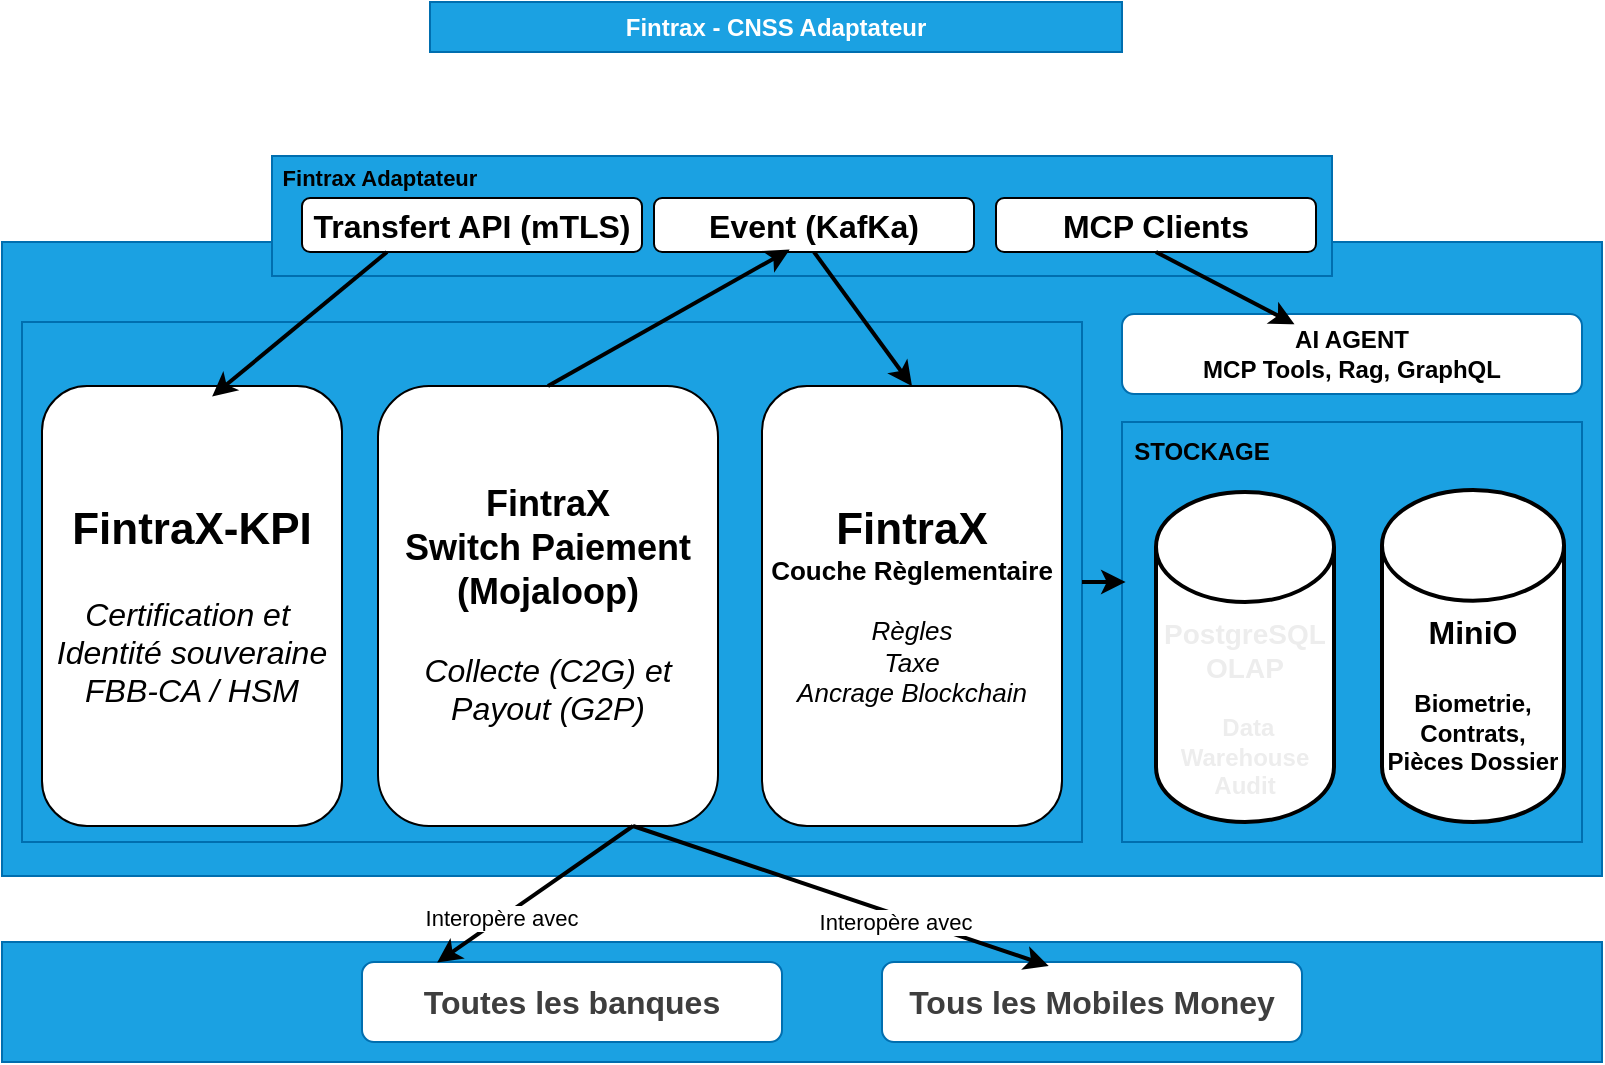 <mxfile version="28.2.8">
  <diagram name="Page-1" id="pd06vX8_QuLK6uD4RIAm">
    <mxGraphModel dx="1389" dy="831" grid="1" gridSize="10" guides="1" tooltips="1" connect="1" arrows="1" fold="1" page="1" pageScale="1" pageWidth="827" pageHeight="1169" background="light-dark(#FFFFFF,#FFFFFF)" math="0" shadow="0">
      <root>
        <mxCell id="0" />
        <mxCell id="1" parent="0" />
        <mxCell id="qGJKDMODFNkzlP_5_Htt-1" value="" style="rounded=0;whiteSpace=wrap;html=1;fillColor=light-dark(#1BA1E2,#FFF2CC);fontColor=#ffffff;strokeColor=light-dark(#006EAF,#000000);" parent="1" vertex="1">
          <mxGeometry x="10" y="740" width="800" height="317" as="geometry" />
        </mxCell>
        <mxCell id="qGJKDMODFNkzlP_5_Htt-2" value="" style="rounded=0;whiteSpace=wrap;html=1;fillColor=light-dark(#1BA1E2,#FFF2CC);fontColor=#ffffff;strokeColor=light-dark(#006EAF,#000000);" parent="1" vertex="1">
          <mxGeometry x="10" y="1090" width="800" height="60" as="geometry" />
        </mxCell>
        <mxCell id="qGJKDMODFNkzlP_5_Htt-3" value="" style="rounded=0;whiteSpace=wrap;html=1;fillColor=light-dark(#1BA1E2,#FFE599);fontColor=#ffffff;strokeColor=light-dark(#006EAF,#000000);" parent="1" vertex="1">
          <mxGeometry x="20" y="780" width="530" height="260" as="geometry" />
        </mxCell>
        <mxCell id="qGJKDMODFNkzlP_5_Htt-4" value="" style="rounded=0;whiteSpace=wrap;html=1;fillColor=light-dark(#1BA1E2,#FFE599);fontColor=#ffffff;strokeColor=light-dark(#006EAF,#000000);" parent="1" vertex="1">
          <mxGeometry x="570" y="830" width="230" height="210" as="geometry" />
        </mxCell>
        <mxCell id="qGJKDMODFNkzlP_5_Htt-5" value="&lt;font style=&quot;color: light-dark(rgb(0, 0, 0), rgb(0, 0, 0));&quot;&gt;STOCKAGE&lt;/font&gt;" style="text;html=1;whiteSpace=wrap;strokeColor=none;fillColor=none;align=center;verticalAlign=middle;rounded=0;fontStyle=1" parent="1" vertex="1">
          <mxGeometry x="580" y="840" width="60" height="10" as="geometry" />
        </mxCell>
        <mxCell id="qGJKDMODFNkzlP_5_Htt-8" value="&lt;b&gt;&lt;font style=&quot;color: light-dark(rgb(0, 0, 0), rgb(16, 16, 16));&quot;&gt;AI AGENT&lt;br&gt;MCP Tools, Rag, GraphQL&lt;/font&gt;&lt;/b&gt;" style="rounded=1;whiteSpace=wrap;html=1;fillColor=light-dark(#FFFFFF,#FFD966);strokeColor=light-dark(#006EAF,#000000);" parent="1" vertex="1">
          <mxGeometry x="570" y="776" width="230" height="40" as="geometry" />
        </mxCell>
        <mxCell id="qGJKDMODFNkzlP_5_Htt-10" value="&lt;font style=&quot;font-size: 18px; color: light-dark(rgb(0, 0, 0), rgb(0, 0, 0));&quot; face=&quot;trebuchet ms, verdana, arial, sans-serif&quot;&gt;&lt;span style=&quot;text-wrap-mode: nowrap;&quot;&gt;&lt;b style=&quot;&quot;&gt;FintraX&lt;/b&gt;&lt;/span&gt;&lt;/font&gt;&lt;div&gt;&lt;font style=&quot;font-size: 18px; color: light-dark(rgb(0, 0, 0), rgb(0, 0, 0));&quot; face=&quot;trebuchet ms, verdana, arial, sans-serif&quot;&gt;&lt;span style=&quot;text-wrap-mode: nowrap;&quot;&gt;&lt;b&gt;Switch Paiement&lt;/b&gt;&lt;/span&gt;&lt;/font&gt;&lt;/div&gt;&lt;div&gt;&lt;font style=&quot;font-size: 18px; color: light-dark(rgb(0, 0, 0), rgb(0, 0, 0));&quot; face=&quot;trebuchet ms, verdana, arial, sans-serif&quot;&gt;&lt;span style=&quot;text-wrap-mode: nowrap;&quot;&gt;&lt;b style=&quot;&quot;&gt;(Mojaloop)&lt;/b&gt;&lt;/span&gt;&lt;/font&gt;&lt;/div&gt;&lt;div&gt;&lt;font style=&quot;color: light-dark(rgb(0, 0, 0), rgb(0, 0, 0));&quot; face=&quot;trebuchet ms, verdana, arial, sans-serif&quot;&gt;&lt;span style=&quot;font-size: 16px; text-wrap-mode: nowrap;&quot;&gt;&lt;b&gt;&lt;br&gt;&lt;/b&gt;&lt;/span&gt;&lt;/font&gt;&lt;/div&gt;&lt;div&gt;&lt;font style=&quot;color: light-dark(rgb(0, 0, 0), rgb(0, 0, 0));&quot; face=&quot;trebuchet ms, verdana, arial, sans-serif&quot;&gt;&lt;span style=&quot;font-size: 16px; text-wrap-mode: nowrap;&quot;&gt;&lt;i style=&quot;&quot;&gt;Collecte (C2G) et&lt;/i&gt;&lt;/span&gt;&lt;/font&gt;&lt;/div&gt;&lt;div&gt;&lt;font style=&quot;color: light-dark(rgb(0, 0, 0), rgb(0, 0, 0));&quot; face=&quot;trebuchet ms, verdana, arial, sans-serif&quot;&gt;&lt;span style=&quot;font-size: 16px; text-wrap-mode: nowrap;&quot;&gt;&lt;i style=&quot;&quot;&gt;Payout (G2P)&lt;/i&gt;&lt;/span&gt;&lt;/font&gt;&lt;/div&gt;" style="rounded=1;whiteSpace=wrap;html=1;fillColor=light-dark(#FFFFFF,#FFD966);strokeColor=light-dark(#000000,#000000);" parent="1" vertex="1">
          <mxGeometry x="198" y="812" width="170" height="220" as="geometry" />
        </mxCell>
        <mxCell id="qGJKDMODFNkzlP_5_Htt-11" value="&lt;font style=&quot;font-size: 22px; color: light-dark(rgb(0, 0, 0), rgb(0, 0, 0));&quot; face=&quot;trebuchet ms, verdana, arial, sans-serif&quot;&gt;&lt;span style=&quot;text-wrap-mode: nowrap;&quot;&gt;&lt;b style=&quot;&quot;&gt;FintraX&lt;/b&gt;&lt;/span&gt;&lt;/font&gt;&lt;div&gt;&lt;font style=&quot;color: light-dark(rgb(0, 0, 0), rgb(0, 0, 0));&quot; face=&quot;trebuchet ms, verdana, arial, sans-serif&quot;&gt;&lt;b style=&quot;font-size: 13px; text-wrap-mode: nowrap;&quot;&gt;Couche Règlementaire&lt;/b&gt;&lt;br&gt;&lt;br&gt;&lt;span style=&quot;font-size: 13px; text-wrap-mode: nowrap;&quot;&gt;&lt;i style=&quot;&quot;&gt;Règles&lt;/i&gt;&lt;/span&gt;&lt;/font&gt;&lt;/div&gt;&lt;div&gt;&lt;font style=&quot;color: light-dark(rgb(0, 0, 0), rgb(0, 0, 0));&quot; face=&quot;trebuchet ms, verdana, arial, sans-serif&quot;&gt;&lt;span style=&quot;font-size: 13px; text-wrap-mode: nowrap;&quot;&gt;&lt;i&gt;Taxe&lt;/i&gt;&lt;/span&gt;&lt;/font&gt;&lt;/div&gt;&lt;div&gt;&lt;font style=&quot;color: light-dark(rgb(0, 0, 0), rgb(0, 0, 0));&quot; face=&quot;trebuchet ms, verdana, arial, sans-serif&quot;&gt;&lt;span style=&quot;font-size: 13px; text-wrap-mode: nowrap;&quot;&gt;&lt;i style=&quot;&quot;&gt;Ancrage Blockchain&lt;/i&gt;&lt;/span&gt;&lt;/font&gt;&lt;/div&gt;" style="rounded=1;whiteSpace=wrap;html=1;fillColor=light-dark(#FFFFFF,#FFD966);strokeColor=light-dark(#000000,#000000);" parent="1" vertex="1">
          <mxGeometry x="390" y="812" width="150" height="220" as="geometry" />
        </mxCell>
        <mxCell id="qGJKDMODFNkzlP_5_Htt-12" value="&lt;font style=&quot;color: light-dark(rgb(0, 0, 0), rgb(0, 0, 0)); font-size: 22px;&quot; face=&quot;trebuchet ms, verdana, arial, sans-serif&quot;&gt;&lt;span style=&quot;text-wrap-mode: nowrap;&quot;&gt;&lt;b style=&quot;&quot;&gt;FintraX-KPI&lt;/b&gt;&lt;/span&gt;&lt;/font&gt;&lt;div&gt;&lt;font style=&quot;color: light-dark(rgb(0, 0, 0), rgb(0, 0, 0));&quot; face=&quot;trebuchet ms, verdana, arial, sans-serif&quot;&gt;&lt;span style=&quot;font-size: 16px; text-wrap-mode: nowrap;&quot;&gt;&lt;b&gt;&lt;br&gt;&lt;/b&gt;&lt;/span&gt;&lt;/font&gt;&lt;div&gt;&lt;font style=&quot;color: light-dark(rgb(0, 0, 0), rgb(0, 0, 0));&quot; face=&quot;trebuchet ms, verdana, arial, sans-serif&quot;&gt;&lt;span style=&quot;font-size: 16px; text-wrap-mode: nowrap;&quot;&gt;&lt;i style=&quot;&quot;&gt;Certification et&amp;nbsp;&lt;/i&gt;&lt;/span&gt;&lt;/font&gt;&lt;/div&gt;&lt;div&gt;&lt;font style=&quot;color: light-dark(rgb(0, 0, 0), rgb(0, 0, 0));&quot; face=&quot;trebuchet ms, verdana, arial, sans-serif&quot;&gt;&lt;span style=&quot;font-size: 16px; text-wrap-mode: nowrap;&quot;&gt;&lt;i&gt;Identité souveraine&lt;/i&gt;&lt;/span&gt;&lt;/font&gt;&lt;/div&gt;&lt;/div&gt;&lt;div&gt;&lt;font face=&quot;trebuchet ms, verdana, arial, sans-serif&quot;&gt;&lt;font style=&quot;color: light-dark(rgb(0, 0, 0), rgb(0, 0, 0));&quot;&gt;&lt;span style=&quot;font-size: 16px; text-wrap-mode: nowrap;&quot;&gt;&lt;i style=&quot;&quot;&gt;FBB-CA / HSM&lt;/i&gt;&lt;/span&gt;&lt;/font&gt;&lt;/font&gt;&lt;/div&gt;" style="rounded=1;whiteSpace=wrap;html=1;fillColor=light-dark(#FFFFFF,#FFD966);strokeColor=light-dark(#000000,#000000);" parent="1" vertex="1">
          <mxGeometry x="30" y="812" width="150" height="220" as="geometry" />
        </mxCell>
        <mxCell id="h6MSf3RvYbGWdEoYm4mV-2" value="&lt;div&gt;&lt;font style=&quot;font-size: 14px;&quot;&gt;&lt;br&gt;&lt;/font&gt;&lt;/div&gt;&lt;div&gt;&lt;font style=&quot;font-size: 14px;&quot;&gt;&lt;br&gt;&lt;/font&gt;&lt;/div&gt;&lt;font style=&quot;font-size: 14px;&quot; color=&quot;#ededed&quot;&gt;&lt;b style=&quot;&quot;&gt;&lt;div&gt;&lt;font color=&quot;#ededed&quot;&gt;&lt;b style=&quot;&quot;&gt;&lt;br&gt;&lt;/b&gt;&lt;/font&gt;&lt;/div&gt;PostgreSQL&lt;/b&gt;&lt;/font&gt;&lt;div&gt;&lt;font style=&quot;font-size: 14px;&quot; color=&quot;#ededed&quot;&gt;&lt;b style=&quot;&quot;&gt;OLAP&lt;/b&gt;&lt;/font&gt;&lt;div&gt;&lt;br&gt;&lt;/div&gt;&lt;div&gt;&lt;font color=&quot;#ededed&quot;&gt;&lt;b&gt;&amp;nbsp;Data Warehouse&lt;/b&gt;&lt;/font&gt;&lt;/div&gt;&lt;div&gt;&lt;font color=&quot;#ededed&quot;&gt;&lt;b&gt;Audit&lt;/b&gt;&lt;/font&gt;&lt;/div&gt;&lt;/div&gt;" style="strokeWidth=2;html=1;shape=mxgraph.flowchart.database;whiteSpace=wrap;fillColor=light-dark(#FFFFFF,#FFD966);strokeColor=light-dark(#000000,#000000);" vertex="1" parent="1">
          <mxGeometry x="587" y="865" width="89" height="165" as="geometry" />
        </mxCell>
        <mxCell id="h6MSf3RvYbGWdEoYm4mV-3" value="&lt;div&gt;&lt;font style=&quot;font-size: 16px; color: light-dark(rgb(0, 0, 0), rgb(0, 0, 0));&quot;&gt;&lt;b style=&quot;&quot;&gt;&lt;br&gt;&lt;/b&gt;&lt;/font&gt;&lt;/div&gt;&lt;font style=&quot;font-size: 16px; color: light-dark(rgb(0, 0, 0), rgb(0, 0, 0));&quot;&gt;&lt;b style=&quot;&quot;&gt;&lt;div&gt;&lt;font style=&quot;font-size: 16px;&quot;&gt;&lt;b style=&quot;&quot;&gt;&lt;br&gt;&lt;/b&gt;&lt;/font&gt;&lt;/div&gt;MiniO&lt;/b&gt;&lt;/font&gt;&lt;div&gt;&lt;font style=&quot;font-size: 16px; color: light-dark(rgb(0, 0, 0), rgb(0, 0, 0));&quot;&gt;&lt;b style=&quot;&quot;&gt;&lt;br&gt;&lt;/b&gt;&lt;/font&gt;&lt;div&gt;&lt;font style=&quot;color: light-dark(rgb(0, 0, 0), rgb(0, 0, 0));&quot;&gt;&lt;b&gt;Biometrie, Contrats, Pièces Dossier&lt;/b&gt;&lt;/font&gt;&lt;/div&gt;&lt;/div&gt;" style="strokeWidth=2;html=1;shape=mxgraph.flowchart.database;whiteSpace=wrap;fillColor=light-dark(#FFFFFF,#FFD966);strokeColor=light-dark(#000000,#000000);" vertex="1" parent="1">
          <mxGeometry x="700" y="864" width="91" height="166" as="geometry" />
        </mxCell>
        <mxCell id="h6MSf3RvYbGWdEoYm4mV-4" value="&lt;font style=&quot;color: light-dark(rgb(62, 62, 62), rgb(0, 0, 0));&quot; face=&quot;trebuchet ms, verdana, arial, sans-serif&quot;&gt;&lt;span style=&quot;font-size: 16px; text-wrap-mode: nowrap;&quot;&gt;&lt;b style=&quot;&quot;&gt;Toutes les banques&lt;/b&gt;&lt;/span&gt;&lt;/font&gt;" style="rounded=1;whiteSpace=wrap;html=1;fillColor=light-dark(#FFFFFF,#FFD966);strokeColor=light-dark(#006EAF,#000000);" vertex="1" parent="1">
          <mxGeometry x="190" y="1100" width="210" height="40" as="geometry" />
        </mxCell>
        <mxCell id="h6MSf3RvYbGWdEoYm4mV-5" value="&lt;font style=&quot;color: light-dark(rgb(62, 62, 62), rgb(0, 0, 0));&quot; face=&quot;trebuchet ms, verdana, arial, sans-serif&quot;&gt;&lt;span style=&quot;font-size: 16px; text-wrap-mode: nowrap;&quot;&gt;&lt;b style=&quot;&quot;&gt;Tous les Mobiles Money&lt;/b&gt;&lt;/span&gt;&lt;/font&gt;" style="rounded=1;whiteSpace=wrap;html=1;fillColor=light-dark(#FFFFFF,#FFD966);strokeColor=light-dark(#006EAF,#000000);" vertex="1" parent="1">
          <mxGeometry x="450" y="1100" width="210" height="40" as="geometry" />
        </mxCell>
        <mxCell id="h6MSf3RvYbGWdEoYm4mV-7" style="shape=connector;rounded=0;orthogonalLoop=1;jettySize=auto;html=1;exitX=0.75;exitY=1;exitDx=0;exitDy=0;entryX=0.179;entryY=0.006;entryDx=0;entryDy=0;entryPerimeter=0;strokeColor=light-dark(#000000,#000000);strokeWidth=2;align=center;verticalAlign=middle;fontFamily=Helvetica;fontSize=11;fontColor=default;labelBackgroundColor=default;endArrow=classic;" edge="1" parent="1" source="qGJKDMODFNkzlP_5_Htt-10" target="h6MSf3RvYbGWdEoYm4mV-4">
          <mxGeometry relative="1" as="geometry" />
        </mxCell>
        <mxCell id="h6MSf3RvYbGWdEoYm4mV-8" style="shape=connector;rounded=0;orthogonalLoop=1;jettySize=auto;html=1;exitX=0.75;exitY=1;exitDx=0;exitDy=0;entryX=0.397;entryY=0.05;entryDx=0;entryDy=0;entryPerimeter=0;strokeColor=light-dark(#000000,#000000);strokeWidth=2;align=center;verticalAlign=middle;fontFamily=Helvetica;fontSize=11;fontColor=default;labelBackgroundColor=default;endArrow=classic;" edge="1" parent="1" source="qGJKDMODFNkzlP_5_Htt-10" target="h6MSf3RvYbGWdEoYm4mV-5">
          <mxGeometry relative="1" as="geometry" />
        </mxCell>
        <mxCell id="h6MSf3RvYbGWdEoYm4mV-9" value="Interopère avec" style="text;html=1;whiteSpace=wrap;strokeColor=none;fillColor=none;align=center;verticalAlign=middle;rounded=0;fontFamily=Helvetica;fontSize=11;fontColor=default;labelBackgroundColor=default;" vertex="1" parent="1">
          <mxGeometry x="210" y="1063" width="100" height="30" as="geometry" />
        </mxCell>
        <mxCell id="h6MSf3RvYbGWdEoYm4mV-10" value="Interopère avec" style="text;html=1;whiteSpace=wrap;strokeColor=none;fillColor=none;align=center;verticalAlign=middle;rounded=0;fontFamily=Helvetica;fontSize=11;fontColor=default;labelBackgroundColor=default;" vertex="1" parent="1">
          <mxGeometry x="407" y="1065" width="100" height="30" as="geometry" />
        </mxCell>
        <mxCell id="h6MSf3RvYbGWdEoYm4mV-14" value="" style="rounded=0;whiteSpace=wrap;html=1;fillColor=light-dark(#1BA1E2,#FFE599);fontColor=#ffffff;strokeColor=light-dark(#006EAF,#000000);" vertex="1" parent="1">
          <mxGeometry x="145" y="697" width="530" height="60" as="geometry" />
        </mxCell>
        <mxCell id="h6MSf3RvYbGWdEoYm4mV-15" value="Fintrax Adaptateur" style="text;html=1;whiteSpace=wrap;strokeColor=none;fillColor=none;align=center;verticalAlign=middle;rounded=0;fontFamily=Helvetica;fontSize=11;fontColor=light-dark(#000000,#000000);labelBackgroundColor=none;fontStyle=1" vertex="1" parent="1">
          <mxGeometry x="144" y="693" width="110" height="30" as="geometry" />
        </mxCell>
        <mxCell id="h6MSf3RvYbGWdEoYm4mV-17" value="&lt;font face=&quot;trebuchet ms, verdana, arial, sans-serif&quot; style=&quot;&quot;&gt;&lt;span style=&quot;font-size: 16px; text-wrap-mode: nowrap;&quot;&gt;&lt;b style=&quot;&quot;&gt;Transfert API (mTLS)&lt;/b&gt;&lt;/span&gt;&lt;/font&gt;" style="rounded=1;whiteSpace=wrap;html=1;fillColor=light-dark(#FFFFFF,#FFD966);fontColor=light-dark(#000000,#000000);textShadow=0;strokeColor=light-dark(#000000,#000000);" vertex="1" parent="1">
          <mxGeometry x="160" y="718" width="170" height="27" as="geometry" />
        </mxCell>
        <mxCell id="h6MSf3RvYbGWdEoYm4mV-26" style="shape=connector;rounded=0;orthogonalLoop=1;jettySize=auto;html=1;exitX=0.5;exitY=1;exitDx=0;exitDy=0;entryX=0.5;entryY=0;entryDx=0;entryDy=0;strokeColor=light-dark(#000000,#000000);strokeWidth=2;align=center;verticalAlign=middle;fontFamily=Helvetica;fontSize=11;fontColor=default;labelBackgroundColor=default;endArrow=classic;" edge="1" parent="1" source="h6MSf3RvYbGWdEoYm4mV-18" target="qGJKDMODFNkzlP_5_Htt-11">
          <mxGeometry relative="1" as="geometry" />
        </mxCell>
        <mxCell id="h6MSf3RvYbGWdEoYm4mV-18" value="&lt;font style=&quot;color: light-dark(rgb(0, 0, 0), rgb(0, 0, 0));&quot; face=&quot;trebuchet ms, verdana, arial, sans-serif&quot;&gt;&lt;span style=&quot;font-size: 16px; text-wrap-mode: nowrap;&quot;&gt;&lt;b style=&quot;&quot;&gt;Event (KafKa)&lt;/b&gt;&lt;/span&gt;&lt;/font&gt;" style="rounded=1;whiteSpace=wrap;html=1;fillColor=light-dark(#FFFFFF,#FFD966);strokeColor=light-dark(#000000,#000000);" vertex="1" parent="1">
          <mxGeometry x="336" y="718" width="160" height="27" as="geometry" />
        </mxCell>
        <mxCell id="h6MSf3RvYbGWdEoYm4mV-19" value="&lt;font style=&quot;color: light-dark(rgb(0, 0, 0), rgb(0, 0, 0));&quot; face=&quot;trebuchet ms, verdana, arial, sans-serif&quot;&gt;&lt;span style=&quot;font-size: 16px; text-wrap-mode: nowrap;&quot;&gt;&lt;b style=&quot;&quot;&gt;MCP Clients&lt;/b&gt;&lt;/span&gt;&lt;/font&gt;" style="rounded=1;whiteSpace=wrap;html=1;fillColor=light-dark(#FFFFFF,#FFD966);strokeColor=light-dark(#000000,#000000);" vertex="1" parent="1">
          <mxGeometry x="507" y="718" width="160" height="27" as="geometry" />
        </mxCell>
        <mxCell id="h6MSf3RvYbGWdEoYm4mV-20" style="edgeStyle=orthogonalEdgeStyle;shape=connector;rounded=0;orthogonalLoop=1;jettySize=auto;html=1;exitX=1;exitY=0.5;exitDx=0;exitDy=0;entryX=0.008;entryY=0.385;entryDx=0;entryDy=0;entryPerimeter=0;strokeColor=light-dark(#000000,#000000);strokeWidth=2;align=center;verticalAlign=middle;fontFamily=Helvetica;fontSize=11;fontColor=default;labelBackgroundColor=default;endArrow=classic;" edge="1" parent="1" source="qGJKDMODFNkzlP_5_Htt-3" target="qGJKDMODFNkzlP_5_Htt-4">
          <mxGeometry relative="1" as="geometry" />
        </mxCell>
        <mxCell id="h6MSf3RvYbGWdEoYm4mV-21" style="shape=connector;rounded=0;orthogonalLoop=1;jettySize=auto;html=1;exitX=0.5;exitY=0;exitDx=0;exitDy=0;entryX=0.424;entryY=0.955;entryDx=0;entryDy=0;entryPerimeter=0;strokeColor=light-dark(#000000,#000000);strokeWidth=2;align=center;verticalAlign=middle;fontFamily=Helvetica;fontSize=11;fontColor=default;labelBackgroundColor=default;endArrow=classic;" edge="1" parent="1" source="qGJKDMODFNkzlP_5_Htt-10" target="h6MSf3RvYbGWdEoYm4mV-18">
          <mxGeometry relative="1" as="geometry" />
        </mxCell>
        <mxCell id="h6MSf3RvYbGWdEoYm4mV-22" style="shape=connector;rounded=0;orthogonalLoop=1;jettySize=auto;html=1;exitX=0.5;exitY=1;exitDx=0;exitDy=0;entryX=0.375;entryY=0.128;entryDx=0;entryDy=0;entryPerimeter=0;strokeColor=light-dark(#000000,#000000);strokeWidth=2;align=center;verticalAlign=middle;fontFamily=Helvetica;fontSize=11;fontColor=default;labelBackgroundColor=default;endArrow=classic;" edge="1" parent="1" source="h6MSf3RvYbGWdEoYm4mV-19" target="qGJKDMODFNkzlP_5_Htt-8">
          <mxGeometry relative="1" as="geometry" />
        </mxCell>
        <mxCell id="h6MSf3RvYbGWdEoYm4mV-23" value="&lt;b&gt;Fintrax - CNSS Adaptateur&lt;/b&gt;" style="rounded=0;whiteSpace=wrap;html=1;fillColor=light-dark(#1BA1E2,#FFE599);fontColor=#ffffff;strokeColor=light-dark(#006EAF,#000000);" vertex="1" parent="1">
          <mxGeometry x="224" y="620" width="346" height="25" as="geometry" />
        </mxCell>
        <mxCell id="h6MSf3RvYbGWdEoYm4mV-27" style="shape=connector;rounded=0;orthogonalLoop=1;jettySize=auto;html=1;exitX=0.25;exitY=1;exitDx=0;exitDy=0;entryX=0.567;entryY=0.024;entryDx=0;entryDy=0;entryPerimeter=0;strokeColor=light-dark(#000000,#000000);strokeWidth=2;align=center;verticalAlign=middle;fontFamily=Helvetica;fontSize=11;fontColor=default;labelBackgroundColor=default;endArrow=classic;" edge="1" parent="1" source="h6MSf3RvYbGWdEoYm4mV-17" target="qGJKDMODFNkzlP_5_Htt-12">
          <mxGeometry relative="1" as="geometry" />
        </mxCell>
      </root>
    </mxGraphModel>
  </diagram>
</mxfile>
